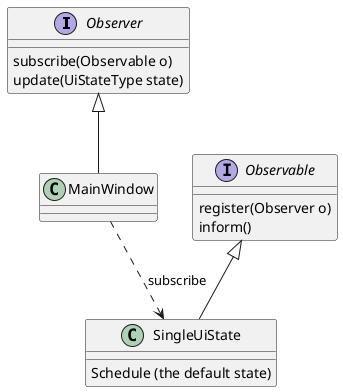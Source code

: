 @startuml

interface Observer
interface Observable
class SingleUiState
class MainWindow

Observable <|-- SingleUiState
Observer <|-- MainWindow

MainWindow ..> SingleUiState : subscribe




interface Observer {
subscribe(Observable o)
update(UiStateType state)
}

interface Observable {
register(Observer o)
inform()
}

class SingleUiState {
Schedule (the default state)
}



@enduml
